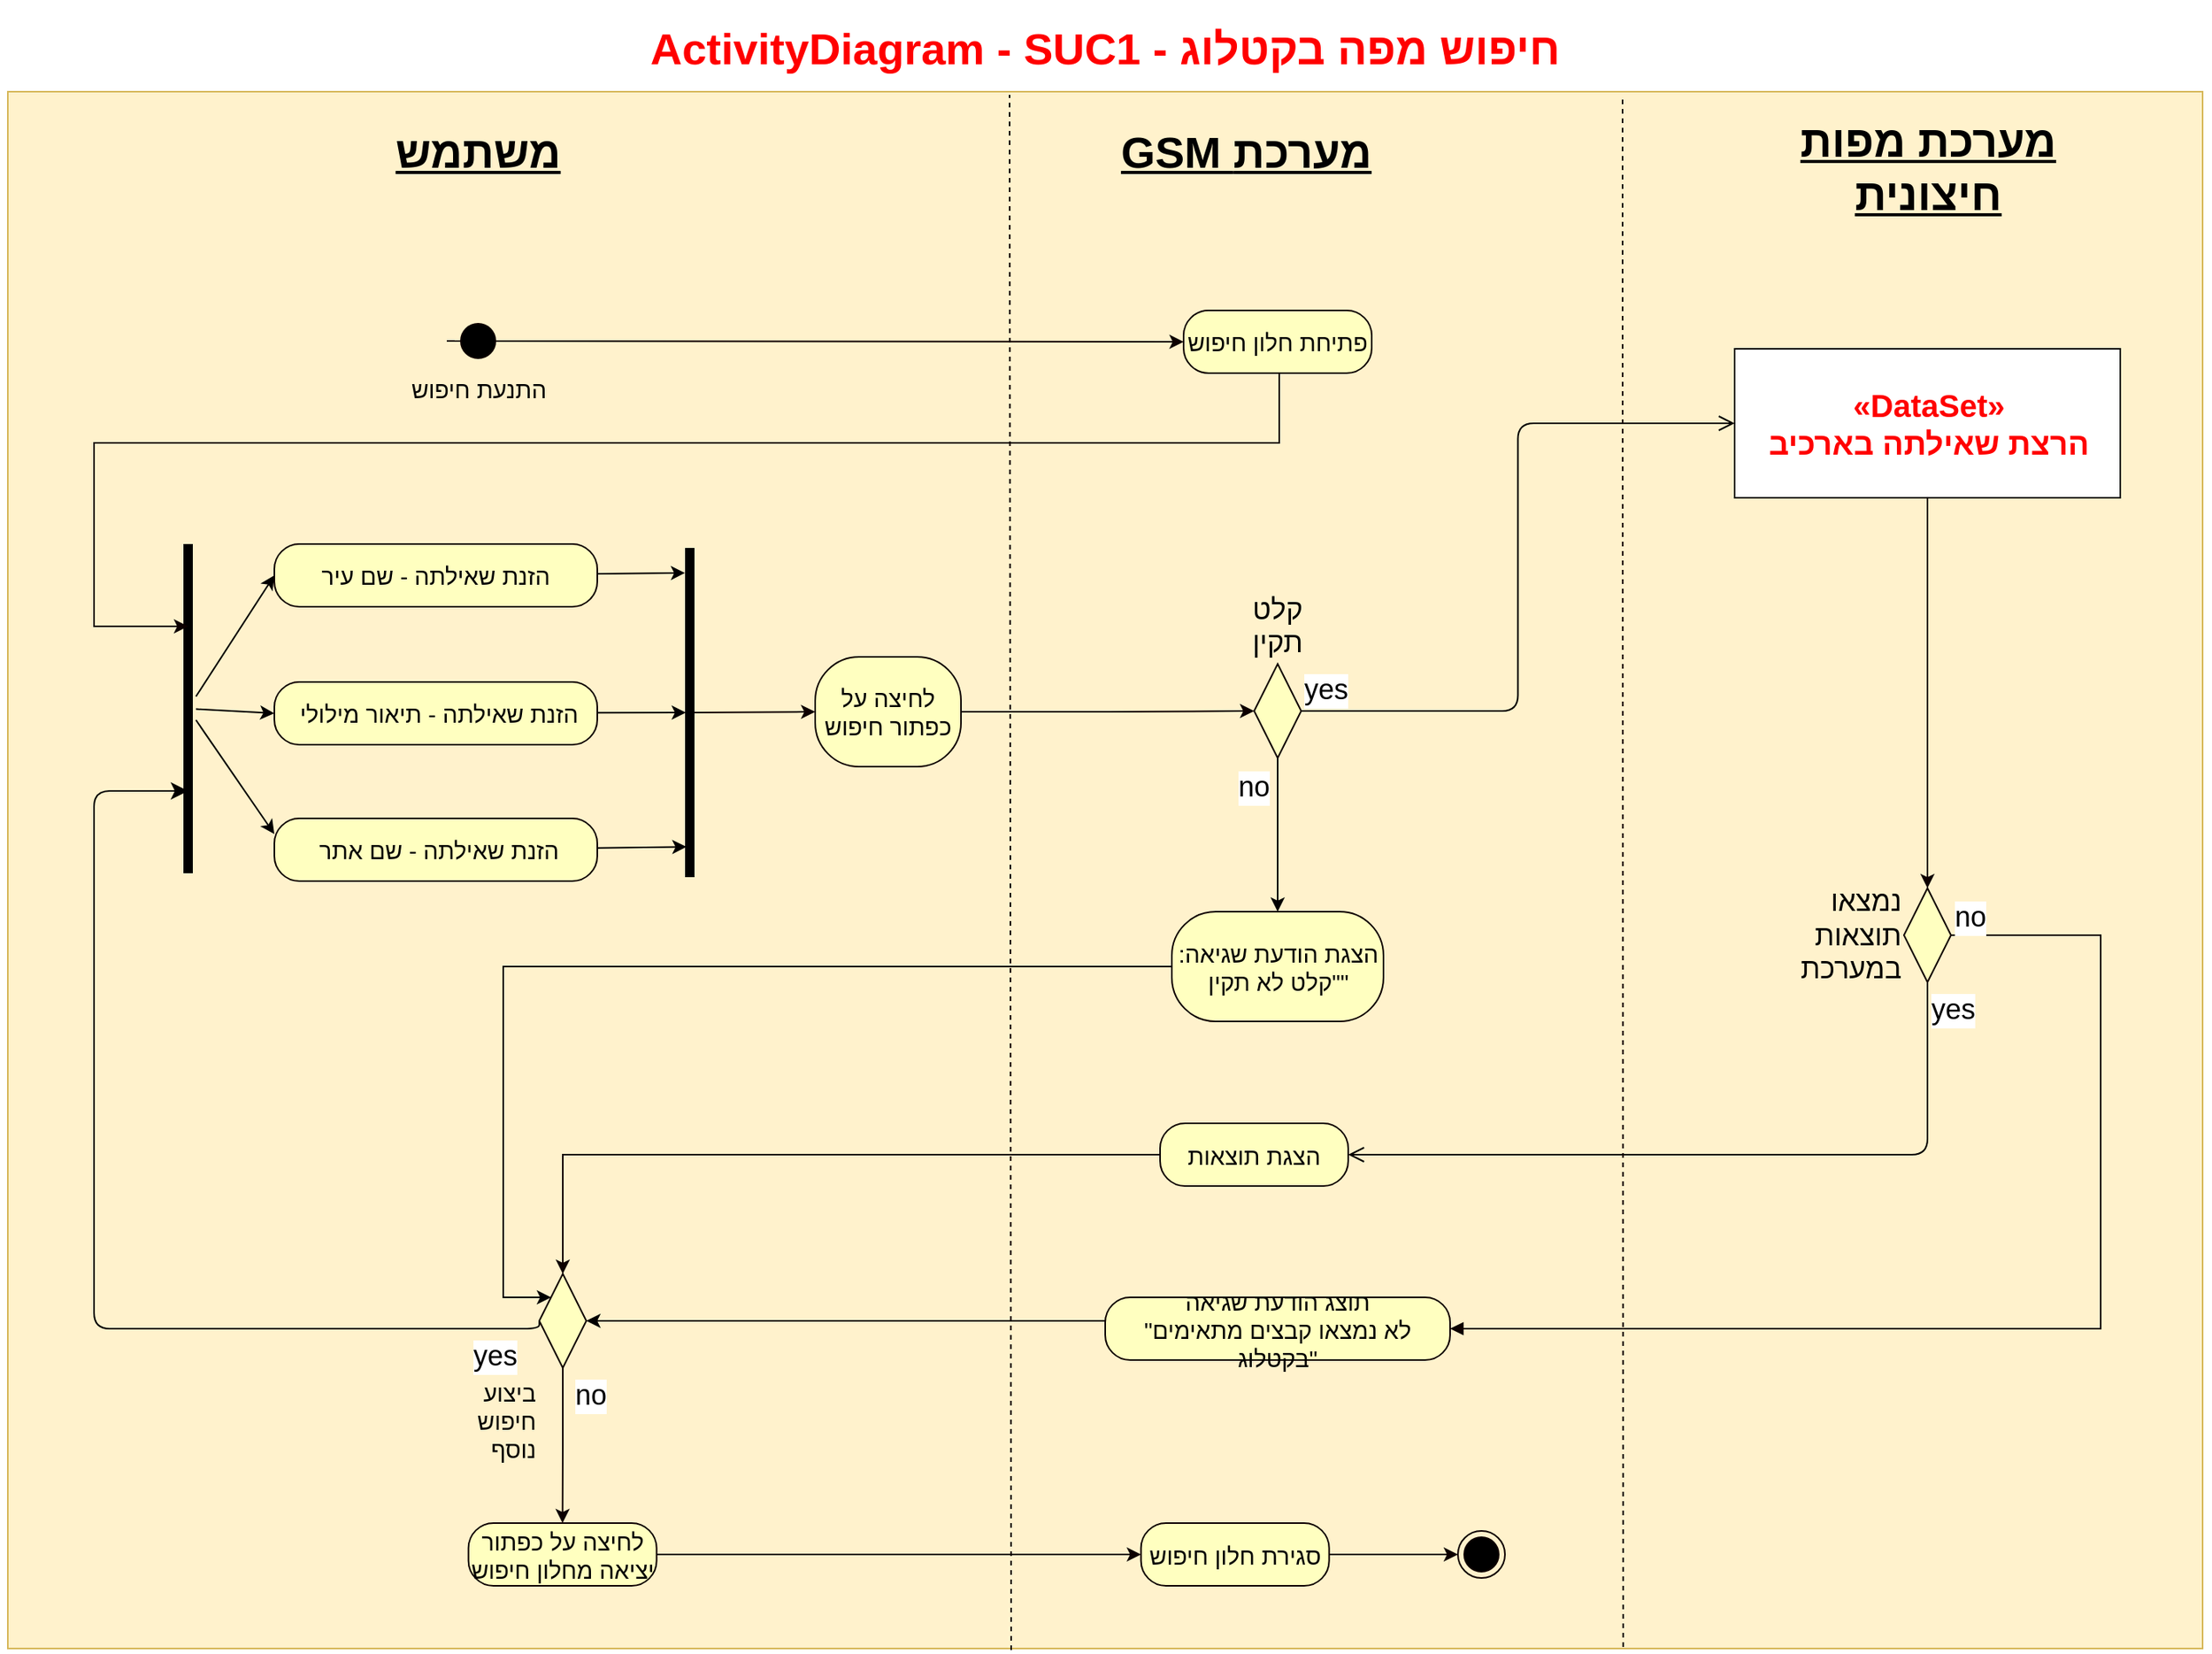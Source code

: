 <mxfile version="10.6.0"><diagram id="fchdvr-LlpWRKj8FjWtQ" name="Page-1"><mxGraphModel dx="1200" dy="670" grid="1" gridSize="10" guides="1" tooltips="1" connect="1" arrows="1" fold="1" page="1" pageScale="1" pageWidth="850" pageHeight="1100" math="0" shadow="0"><root><mxCell id="0"/><mxCell id="1" parent="0"/><mxCell id="u3kwO4wuMlA_yBpEyM0c-79" value="" style="rounded=0;whiteSpace=wrap;html=1;strokeColor=#d6b656;fontSize=22;fillColor=#fff2cc;" vertex="1" parent="1"><mxGeometry x="155" y="85.5" width="1400" height="993" as="geometry"/></mxCell><mxCell id="u3kwO4wuMlA_yBpEyM0c-67" style="edgeStyle=orthogonalEdgeStyle;rounded=0;orthogonalLoop=1;jettySize=auto;html=1;entryX=0;entryY=0.5;entryDx=0;entryDy=0;strokeColor=#0D0000;fontSize=14;" edge="1" parent="1" source="u3kwO4wuMlA_yBpEyM0c-5" target="u3kwO4wuMlA_yBpEyM0c-22"><mxGeometry relative="1" as="geometry"><Array as="points"><mxPoint x="435" y="245"/><mxPoint x="435" y="245"/></Array></mxGeometry></mxCell><mxCell id="u3kwO4wuMlA_yBpEyM0c-5" value="התנעת חיפוש" style="ellipse;html=1;shape=startState;fillColor=#000000;strokeColor=#0D0000;labelPosition=center;verticalLabelPosition=bottom;align=center;verticalAlign=top;fontSize=15;" vertex="1" parent="1"><mxGeometry x="440" y="229.5" width="30" height="30" as="geometry"/></mxCell><mxCell id="u3kwO4wuMlA_yBpEyM0c-7" style="rounded=0;orthogonalLoop=1;jettySize=auto;html=1;fontSize=15;entryX=0;entryY=0.5;entryDx=0;entryDy=0;" edge="1" parent="1" source="u3kwO4wuMlA_yBpEyM0c-10" target="u3kwO4wuMlA_yBpEyM0c-14"><mxGeometry relative="1" as="geometry"><mxPoint x="445.0" y="281" as="targetPoint"/></mxGeometry></mxCell><mxCell id="u3kwO4wuMlA_yBpEyM0c-8" style="rounded=0;orthogonalLoop=1;jettySize=auto;html=1;fontSize=15;entryX=0;entryY=0.25;entryDx=0;entryDy=0;" edge="1" parent="1" source="u3kwO4wuMlA_yBpEyM0c-10" target="u3kwO4wuMlA_yBpEyM0c-16"><mxGeometry relative="1" as="geometry"><mxPoint x="435" y="451.0" as="targetPoint"/><Array as="points"/></mxGeometry></mxCell><mxCell id="u3kwO4wuMlA_yBpEyM0c-9" style="edgeStyle=none;rounded=0;orthogonalLoop=1;jettySize=auto;html=1;entryX=0;entryY=0.5;entryDx=0;entryDy=0;fontSize=15;" edge="1" parent="1" source="u3kwO4wuMlA_yBpEyM0c-10" target="u3kwO4wuMlA_yBpEyM0c-18"><mxGeometry relative="1" as="geometry"/></mxCell><mxCell id="u3kwO4wuMlA_yBpEyM0c-10" value="" style="shape=line;html=1;strokeWidth=6;strokeColor=#000000;rotation=-90;fontSize=15;" vertex="1" parent="1"><mxGeometry x="165" y="474" width="210" height="10" as="geometry"/></mxCell><mxCell id="u3kwO4wuMlA_yBpEyM0c-47" style="edgeStyle=none;rounded=0;orthogonalLoop=1;jettySize=auto;html=1;entryX=0;entryY=0.5;entryDx=0;entryDy=0;strokeColor=#0D0000;fontSize=14;" edge="1" parent="1" source="u3kwO4wuMlA_yBpEyM0c-12" target="u3kwO4wuMlA_yBpEyM0c-46"><mxGeometry relative="1" as="geometry"/></mxCell><mxCell id="u3kwO4wuMlA_yBpEyM0c-12" value="" style="shape=line;html=1;strokeWidth=6;strokeColor=#000000;rotation=-90;fontSize=15;" vertex="1" parent="1"><mxGeometry x="485" y="479" width="210" height="5" as="geometry"/></mxCell><mxCell id="u3kwO4wuMlA_yBpEyM0c-13" style="rounded=0;orthogonalLoop=1;jettySize=auto;html=1;fontSize=15;entryX=0.924;entryY=-0.1;entryDx=0;entryDy=0;entryPerimeter=0;" edge="1" parent="1" source="u3kwO4wuMlA_yBpEyM0c-14" target="u3kwO4wuMlA_yBpEyM0c-12"><mxGeometry relative="1" as="geometry"><mxPoint x="735" y="278" as="targetPoint"/></mxGeometry></mxCell><mxCell id="u3kwO4wuMlA_yBpEyM0c-14" value="הזנת שאילתה - שם עיר" style="rounded=1;whiteSpace=wrap;html=1;arcSize=40;fontColor=#000000;fillColor=#ffffc0;strokeColor=#0D0000;fontSize=15;" vertex="1" parent="1"><mxGeometry x="325" y="374" width="206" height="40" as="geometry"/></mxCell><mxCell id="u3kwO4wuMlA_yBpEyM0c-15" style="rounded=0;orthogonalLoop=1;jettySize=auto;html=1;fontSize=15;entryX=0.092;entryY=0.076;entryDx=0;entryDy=0;entryPerimeter=0;" edge="1" parent="1" source="u3kwO4wuMlA_yBpEyM0c-16" target="u3kwO4wuMlA_yBpEyM0c-12"><mxGeometry relative="1" as="geometry"><mxPoint x="585" y="460" as="targetPoint"/></mxGeometry></mxCell><mxCell id="u3kwO4wuMlA_yBpEyM0c-16" value="&amp;nbsp;הזנת שאילתה - שם אתר" style="rounded=1;whiteSpace=wrap;html=1;arcSize=40;fontColor=#000000;fillColor=#ffffc0;strokeColor=#0D0000;fontSize=15;" vertex="1" parent="1"><mxGeometry x="325" y="549" width="206" height="40" as="geometry"/></mxCell><mxCell id="u3kwO4wuMlA_yBpEyM0c-17" style="rounded=0;orthogonalLoop=1;jettySize=auto;html=1;fontSize=15;" edge="1" parent="1" source="u3kwO4wuMlA_yBpEyM0c-18" target="u3kwO4wuMlA_yBpEyM0c-12"><mxGeometry relative="1" as="geometry"><mxPoint x="595" y="366" as="targetPoint"/></mxGeometry></mxCell><mxCell id="u3kwO4wuMlA_yBpEyM0c-18" value="&amp;nbsp;הזנת שאילתה - תיאור מילולי" style="rounded=1;whiteSpace=wrap;html=1;arcSize=40;fontColor=#000000;fillColor=#ffffc0;strokeColor=#0D0000;fontSize=15;" vertex="1" parent="1"><mxGeometry x="325" y="462" width="206" height="40" as="geometry"/></mxCell><mxCell id="u3kwO4wuMlA_yBpEyM0c-41" style="edgeStyle=orthogonalEdgeStyle;rounded=0;orthogonalLoop=1;jettySize=auto;html=1;exitX=0.5;exitY=1;exitDx=0;exitDy=0;strokeColor=#000000;" edge="1" parent="1" source="u3kwO4wuMlA_yBpEyM0c-19" target="u3kwO4wuMlA_yBpEyM0c-25"><mxGeometry relative="1" as="geometry"/></mxCell><mxCell id="u3kwO4wuMlA_yBpEyM0c-19" value="קלט תקין" style="rhombus;whiteSpace=wrap;html=1;fillColor=#ffffc0;strokeColor=#0D0000;labelPosition=center;verticalLabelPosition=top;align=center;verticalAlign=bottom;fontSize=18;" vertex="1" parent="1"><mxGeometry x="950" y="450.5" width="30" height="60" as="geometry"/></mxCell><mxCell id="u3kwO4wuMlA_yBpEyM0c-20" value="&lt;font style=&quot;font-size: 18px&quot;&gt;yes&lt;/font&gt;" style="edgeStyle=orthogonalEdgeStyle;html=1;align=left;verticalAlign=bottom;endArrow=open;endSize=8;strokeColor=#000000;entryX=0;entryY=0.5;entryDx=0;entryDy=0;fontSize=15;" edge="1" parent="1" source="u3kwO4wuMlA_yBpEyM0c-19" target="u3kwO4wuMlA_yBpEyM0c-27"><mxGeometry x="-1" relative="1" as="geometry"><mxPoint x="1485" y="299.5" as="targetPoint"/></mxGeometry></mxCell><mxCell id="u3kwO4wuMlA_yBpEyM0c-78" style="edgeStyle=orthogonalEdgeStyle;rounded=0;orthogonalLoop=1;jettySize=auto;html=1;endArrow=classic;endFill=1;strokeColor=#0D0000;fontSize=14;entryX=0.75;entryY=0.5;entryDx=0;entryDy=0;entryPerimeter=0;" edge="1" parent="1" source="u3kwO4wuMlA_yBpEyM0c-22" target="u3kwO4wuMlA_yBpEyM0c-10"><mxGeometry relative="1" as="geometry"><mxPoint x="195" y="273.5" as="targetPoint"/><Array as="points"><mxPoint x="966" y="309.5"/><mxPoint x="210" y="309.5"/><mxPoint x="210" y="426.5"/></Array></mxGeometry></mxCell><mxCell id="u3kwO4wuMlA_yBpEyM0c-22" value="פתיחת חלון חיפוש" style="rounded=1;whiteSpace=wrap;html=1;arcSize=40;fontColor=#000000;fillColor=#ffffc0;strokeColor=#0D0000;fontSize=15;" vertex="1" parent="1"><mxGeometry x="905" y="225" width="120" height="40" as="geometry"/></mxCell><mxCell id="u3kwO4wuMlA_yBpEyM0c-24" style="edgeStyle=orthogonalEdgeStyle;rounded=0;orthogonalLoop=1;jettySize=auto;html=1;entryX=0;entryY=0;entryDx=0;entryDy=0;fontSize=15;exitX=0;exitY=0.5;exitDx=0;exitDy=0;" edge="1" parent="1" source="u3kwO4wuMlA_yBpEyM0c-25" target="u3kwO4wuMlA_yBpEyM0c-88"><mxGeometry relative="1" as="geometry"><Array as="points"><mxPoint x="471" y="643.5"/><mxPoint x="471" y="854.5"/></Array><mxPoint x="470" y="846.5" as="targetPoint"/></mxGeometry></mxCell><mxCell id="u3kwO4wuMlA_yBpEyM0c-25" value="הצגת הודעת שגיאה: &quot;קלט לא תקין&quot;" style="rounded=1;whiteSpace=wrap;html=1;arcSize=40;fontColor=#000000;fillColor=#ffffc0;strokeColor=#0D0000;fontSize=15;" vertex="1" parent="1"><mxGeometry x="897.5" y="608.5" width="135" height="70" as="geometry"/></mxCell><mxCell id="u3kwO4wuMlA_yBpEyM0c-85" style="edgeStyle=orthogonalEdgeStyle;rounded=0;orthogonalLoop=1;jettySize=auto;html=1;entryX=0.5;entryY=0;entryDx=0;entryDy=0;endArrow=classic;endFill=1;strokeColor=#0D0000;fontSize=18;fontColor=#FF0000;" edge="1" parent="1" source="u3kwO4wuMlA_yBpEyM0c-27" target="u3kwO4wuMlA_yBpEyM0c-86"><mxGeometry relative="1" as="geometry"><mxPoint x="1380" y="580.357" as="targetPoint"/></mxGeometry></mxCell><mxCell id="u3kwO4wuMlA_yBpEyM0c-27" value="«DataSet»&lt;br style=&quot;font-size: 20px;&quot;&gt;&lt;span style=&quot;font-size: 20px;&quot;&gt;הרצת שאילתה בארכיב&lt;br style=&quot;font-size: 20px;&quot;&gt;&lt;/span&gt;" style="html=1;fontSize=20;fontColor=#FF0000;fontStyle=1" vertex="1" parent="1"><mxGeometry x="1256.5" y="249.5" width="246" height="95" as="geometry"/></mxCell><mxCell id="u3kwO4wuMlA_yBpEyM0c-75" style="edgeStyle=orthogonalEdgeStyle;rounded=0;orthogonalLoop=1;jettySize=auto;html=1;exitX=1;exitY=0.5;exitDx=0;exitDy=0;entryX=1;entryY=0.5;entryDx=0;entryDy=0;endArrow=block;endFill=1;strokeColor=#0D0000;fontSize=14;" edge="1" parent="1" source="u3kwO4wuMlA_yBpEyM0c-86" target="u3kwO4wuMlA_yBpEyM0c-34"><mxGeometry relative="1" as="geometry"><mxPoint x="1410" y="628.929" as="sourcePoint"/><Array as="points"><mxPoint x="1490" y="623.5"/><mxPoint x="1490" y="874.5"/></Array></mxGeometry></mxCell><mxCell id="u3kwO4wuMlA_yBpEyM0c-30" value="&lt;font style=&quot;font-size: 18px&quot;&gt;yes&lt;/font&gt;" style="edgeStyle=orthogonalEdgeStyle;html=1;align=left;verticalAlign=top;endArrow=open;endSize=8;strokeColor=#000000;fontSize=15;exitX=0.5;exitY=1;exitDx=0;exitDy=0;" edge="1" parent="1" source="u3kwO4wuMlA_yBpEyM0c-86" target="u3kwO4wuMlA_yBpEyM0c-31"><mxGeometry x="-1" relative="1" as="geometry"><mxPoint x="1545" y="513.5" as="targetPoint"/><Array as="points"><mxPoint x="1380" y="763.5"/></Array><mxPoint x="1385.714" y="669.167" as="sourcePoint"/></mxGeometry></mxCell><mxCell id="u3kwO4wuMlA_yBpEyM0c-72" style="edgeStyle=orthogonalEdgeStyle;rounded=0;orthogonalLoop=1;jettySize=auto;html=1;entryX=0.5;entryY=0;entryDx=0;entryDy=0;strokeColor=#0D0000;fontSize=14;" edge="1" parent="1" source="u3kwO4wuMlA_yBpEyM0c-31" target="u3kwO4wuMlA_yBpEyM0c-88"><mxGeometry relative="1" as="geometry"><mxPoint x="510" y="823.5" as="targetPoint"/></mxGeometry></mxCell><mxCell id="u3kwO4wuMlA_yBpEyM0c-31" value="הצגת תוצאות" style="rounded=1;whiteSpace=wrap;html=1;arcSize=40;fontColor=#000000;fillColor=#ffffc0;strokeColor=#0D0000;fontSize=15;" vertex="1" parent="1"><mxGeometry x="890" y="743.5" width="120" height="40" as="geometry"/></mxCell><mxCell id="u3kwO4wuMlA_yBpEyM0c-33" style="edgeStyle=orthogonalEdgeStyle;rounded=0;orthogonalLoop=1;jettySize=auto;html=1;fontSize=15;entryX=1;entryY=0.5;entryDx=0;entryDy=0;" edge="1" parent="1" source="u3kwO4wuMlA_yBpEyM0c-34" target="u3kwO4wuMlA_yBpEyM0c-88"><mxGeometry relative="1" as="geometry"><mxPoint x="588.222" y="869.5" as="targetPoint"/><Array as="points"><mxPoint x="525" y="869.5"/></Array></mxGeometry></mxCell><mxCell id="u3kwO4wuMlA_yBpEyM0c-34" value="&lt;div style=&quot;font-size: 15px;&quot;&gt;תוצג הודעת שגיאה&lt;/div&gt;&lt;div style=&quot;font-size: 15px;&quot;&gt;&quot;לא נמצאו קבצים מתאימים בקטלוג&quot;&lt;br style=&quot;font-size: 15px;&quot;&gt;&lt;/div&gt;" style="rounded=1;whiteSpace=wrap;html=1;arcSize=40;fontColor=#000000;fillColor=#ffffc0;strokeColor=#0D0000;fontSize=15;" vertex="1" parent="1"><mxGeometry x="855" y="854.5" width="220" height="40" as="geometry"/></mxCell><mxCell id="u3kwO4wuMlA_yBpEyM0c-60" style="edgeStyle=orthogonalEdgeStyle;rounded=0;orthogonalLoop=1;jettySize=auto;html=1;exitX=0.5;exitY=1;exitDx=0;exitDy=0;strokeColor=#0D0000;fontSize=14;entryX=0.5;entryY=0;entryDx=0;entryDy=0;" edge="1" parent="1" source="u3kwO4wuMlA_yBpEyM0c-88" target="u3kwO4wuMlA_yBpEyM0c-64"><mxGeometry relative="1" as="geometry"><mxPoint x="510" y="913.5" as="sourcePoint"/><mxPoint x="1425" y="1053.5" as="targetPoint"/></mxGeometry></mxCell><mxCell id="u3kwO4wuMlA_yBpEyM0c-37" value="&lt;font style=&quot;font-size: 18px&quot;&gt;yes&lt;/font&gt;" style="edgeStyle=orthogonalEdgeStyle;html=1;align=left;verticalAlign=top;endArrow=classic;endSize=8;strokeColor=#000000;fontSize=15;entryX=0.25;entryY=0.5;entryDx=0;entryDy=0;entryPerimeter=0;endFill=1;exitX=0;exitY=0.5;exitDx=0;exitDy=0;" edge="1" parent="1" source="u3kwO4wuMlA_yBpEyM0c-88" target="u3kwO4wuMlA_yBpEyM0c-10"><mxGeometry x="-0.858" relative="1" as="geometry"><mxPoint x="721" y="355.5" as="targetPoint"/><Array as="points"><mxPoint x="494" y="874.5"/><mxPoint x="210" y="874.5"/><mxPoint x="210" y="531.5"/></Array><mxPoint x="435" y="873.5" as="sourcePoint"/><mxPoint as="offset"/></mxGeometry></mxCell><mxCell id="u3kwO4wuMlA_yBpEyM0c-38" value="" style="ellipse;html=1;shape=endState;fillColor=#000000;strokeColor=#0D0000;fontSize=15;" vertex="1" parent="1"><mxGeometry x="1080" y="1003.5" width="30" height="30" as="geometry"/></mxCell><mxCell id="u3kwO4wuMlA_yBpEyM0c-70" style="edgeStyle=orthogonalEdgeStyle;rounded=0;orthogonalLoop=1;jettySize=auto;html=1;entryX=0;entryY=0.5;entryDx=0;entryDy=0;strokeColor=#0D0000;fontSize=14;" edge="1" parent="1" source="u3kwO4wuMlA_yBpEyM0c-39" target="u3kwO4wuMlA_yBpEyM0c-38"><mxGeometry relative="1" as="geometry"/></mxCell><mxCell id="u3kwO4wuMlA_yBpEyM0c-39" value="סגירת חלון חיפוש" style="rounded=1;whiteSpace=wrap;html=1;arcSize=40;fontColor=#000000;fillColor=#ffffc0;strokeColor=#0D0000;fontSize=15;" vertex="1" parent="1"><mxGeometry x="877.824" y="998.5" width="120" height="40" as="geometry"/></mxCell><mxCell id="u3kwO4wuMlA_yBpEyM0c-44" value="משתמש" style="text;html=1;strokeColor=none;fillColor=none;align=center;verticalAlign=middle;whiteSpace=wrap;rounded=0;fontSize=28;fontStyle=5" vertex="1" parent="1"><mxGeometry x="405" y="93.5" width="100" height="60" as="geometry"/></mxCell><mxCell id="u3kwO4wuMlA_yBpEyM0c-52" style="edgeStyle=orthogonalEdgeStyle;rounded=0;orthogonalLoop=1;jettySize=auto;html=1;exitX=1;exitY=0.5;exitDx=0;exitDy=0;entryX=0;entryY=0.5;entryDx=0;entryDy=0;strokeColor=#0D0000;fontSize=14;" edge="1" parent="1" source="u3kwO4wuMlA_yBpEyM0c-46" target="u3kwO4wuMlA_yBpEyM0c-19"><mxGeometry relative="1" as="geometry"><Array as="points"><mxPoint x="856" y="481"/></Array></mxGeometry></mxCell><mxCell id="u3kwO4wuMlA_yBpEyM0c-46" value="לחיצה על כפתור חיפוש" style="rounded=1;whiteSpace=wrap;html=1;arcSize=40;fontColor=#000000;fillColor=#ffffc0;strokeColor=#0D0000;fontSize=15;" vertex="1" parent="1"><mxGeometry x="670" y="446" width="93" height="70" as="geometry"/></mxCell><mxCell id="u3kwO4wuMlA_yBpEyM0c-53" value="&lt;font style=&quot;font-size: 18px&quot;&gt;no&lt;/font&gt;" style="text;html=1;resizable=0;points=[];autosize=1;align=left;verticalAlign=top;spacingTop=-4;fontSize=17;labelBackgroundColor=#ffffff;" vertex="1" parent="1"><mxGeometry x="938" y="516" width="40" height="20" as="geometry"/></mxCell><mxCell id="u3kwO4wuMlA_yBpEyM0c-59" value="&lt;font style=&quot;font-size: 18px&quot;&gt;no&lt;/font&gt;" style="text;html=1;resizable=0;points=[];autosize=1;align=left;verticalAlign=top;spacingTop=-4;fontSize=14;labelBackgroundColor=#ffffff;" vertex="1" parent="1"><mxGeometry x="1394.5" y="598.5" width="40" height="20" as="geometry"/></mxCell><mxCell id="u3kwO4wuMlA_yBpEyM0c-63" value="&lt;font style=&quot;font-size: 18px&quot;&gt;no&lt;/font&gt;" style="text;html=1;resizable=0;points=[];autosize=1;align=left;verticalAlign=top;spacingTop=-4;fontSize=14;labelBackgroundColor=#ffffff;" vertex="1" parent="1"><mxGeometry x="515" y="903.5" width="40" height="20" as="geometry"/></mxCell><mxCell id="u3kwO4wuMlA_yBpEyM0c-68" style="edgeStyle=orthogonalEdgeStyle;rounded=0;orthogonalLoop=1;jettySize=auto;html=1;entryX=0;entryY=0.5;entryDx=0;entryDy=0;strokeColor=#0D0000;fontSize=14;" edge="1" parent="1" source="u3kwO4wuMlA_yBpEyM0c-64" target="u3kwO4wuMlA_yBpEyM0c-39"><mxGeometry relative="1" as="geometry"/></mxCell><mxCell id="u3kwO4wuMlA_yBpEyM0c-64" value="לחיצה על כפתור יציאה מחלון חיפוש" style="rounded=1;whiteSpace=wrap;html=1;arcSize=40;fontColor=#000000;fillColor=#ffffc0;strokeColor=#0D0000;fontSize=15;" vertex="1" parent="1"><mxGeometry x="448.824" y="998.5" width="120" height="40" as="geometry"/></mxCell><mxCell id="u3kwO4wuMlA_yBpEyM0c-65" value="GSM מערכת" style="text;html=1;strokeColor=none;fillColor=none;align=center;verticalAlign=middle;whiteSpace=wrap;rounded=0;fontSize=28;fontStyle=5" vertex="1" parent="1"><mxGeometry x="855" y="94" width="180" height="60" as="geometry"/></mxCell><mxCell id="u3kwO4wuMlA_yBpEyM0c-66" value="מערכת מפות חיצונית" style="text;html=1;strokeColor=none;fillColor=none;align=center;verticalAlign=middle;whiteSpace=wrap;rounded=0;fontSize=28;fontStyle=5" vertex="1" parent="1"><mxGeometry x="1265" y="104" width="230" height="60" as="geometry"/></mxCell><mxCell id="u3kwO4wuMlA_yBpEyM0c-81" value="" style="endArrow=none;dashed=1;html=1;strokeColor=#0D0000;fontSize=22;exitX=0.443;exitY=1;exitDx=0;exitDy=0;exitPerimeter=0;" edge="1" parent="1"><mxGeometry width="50" height="50" relative="1" as="geometry"><mxPoint x="795" y="1079.5" as="sourcePoint"/><mxPoint x="794" y="87.5" as="targetPoint"/></mxGeometry></mxCell><mxCell id="u3kwO4wuMlA_yBpEyM0c-82" value="" style="endArrow=none;dashed=1;html=1;strokeColor=#0D0000;fontSize=22;exitX=0.736;exitY=0.999;exitDx=0;exitDy=0;exitPerimeter=0;" edge="1" parent="1" source="u3kwO4wuMlA_yBpEyM0c-79"><mxGeometry width="50" height="50" relative="1" as="geometry"><mxPoint x="1185" y="1133.5" as="sourcePoint"/><mxPoint x="1185" y="87.5" as="targetPoint"/></mxGeometry></mxCell><mxCell id="u3kwO4wuMlA_yBpEyM0c-86" value="&lt;div style=&quot;font-size: 18px;&quot;&gt;נמצאו תוצאות&lt;/div&gt;&lt;div style=&quot;font-size: 18px;&quot;&gt;במערכת&lt;/div&gt;" style="rhombus;whiteSpace=wrap;html=1;fillColor=#ffffc0;strokeColor=#0D0000;labelPosition=left;verticalLabelPosition=middle;align=right;verticalAlign=middle;fontSize=18;" vertex="1" parent="1"><mxGeometry x="1364.5" y="593.5" width="30" height="60" as="geometry"/></mxCell><mxCell id="u3kwO4wuMlA_yBpEyM0c-88" value="ביצוע חיפוש נוסף" style="rhombus;whiteSpace=wrap;html=1;fillColor=#ffffc0;strokeColor=#0D0000;labelPosition=left;verticalLabelPosition=bottom;align=right;verticalAlign=top;fontSize=15;" vertex="1" parent="1"><mxGeometry x="494" y="839.5" width="30" height="60" as="geometry"/></mxCell><mxCell id="u3kwO4wuMlA_yBpEyM0c-90" value="ActivityDiagram - SUC1 - חיפוש מפה בקטלוג" style="text;html=1;strokeColor=none;fillColor=none;align=center;verticalAlign=middle;whiteSpace=wrap;rounded=0;fontSize=28;fontStyle=1;fontColor=#FF0000;" vertex="1" parent="1"><mxGeometry x="150" y="27.5" width="1410" height="60" as="geometry"/></mxCell></root></mxGraphModel></diagram></mxfile>